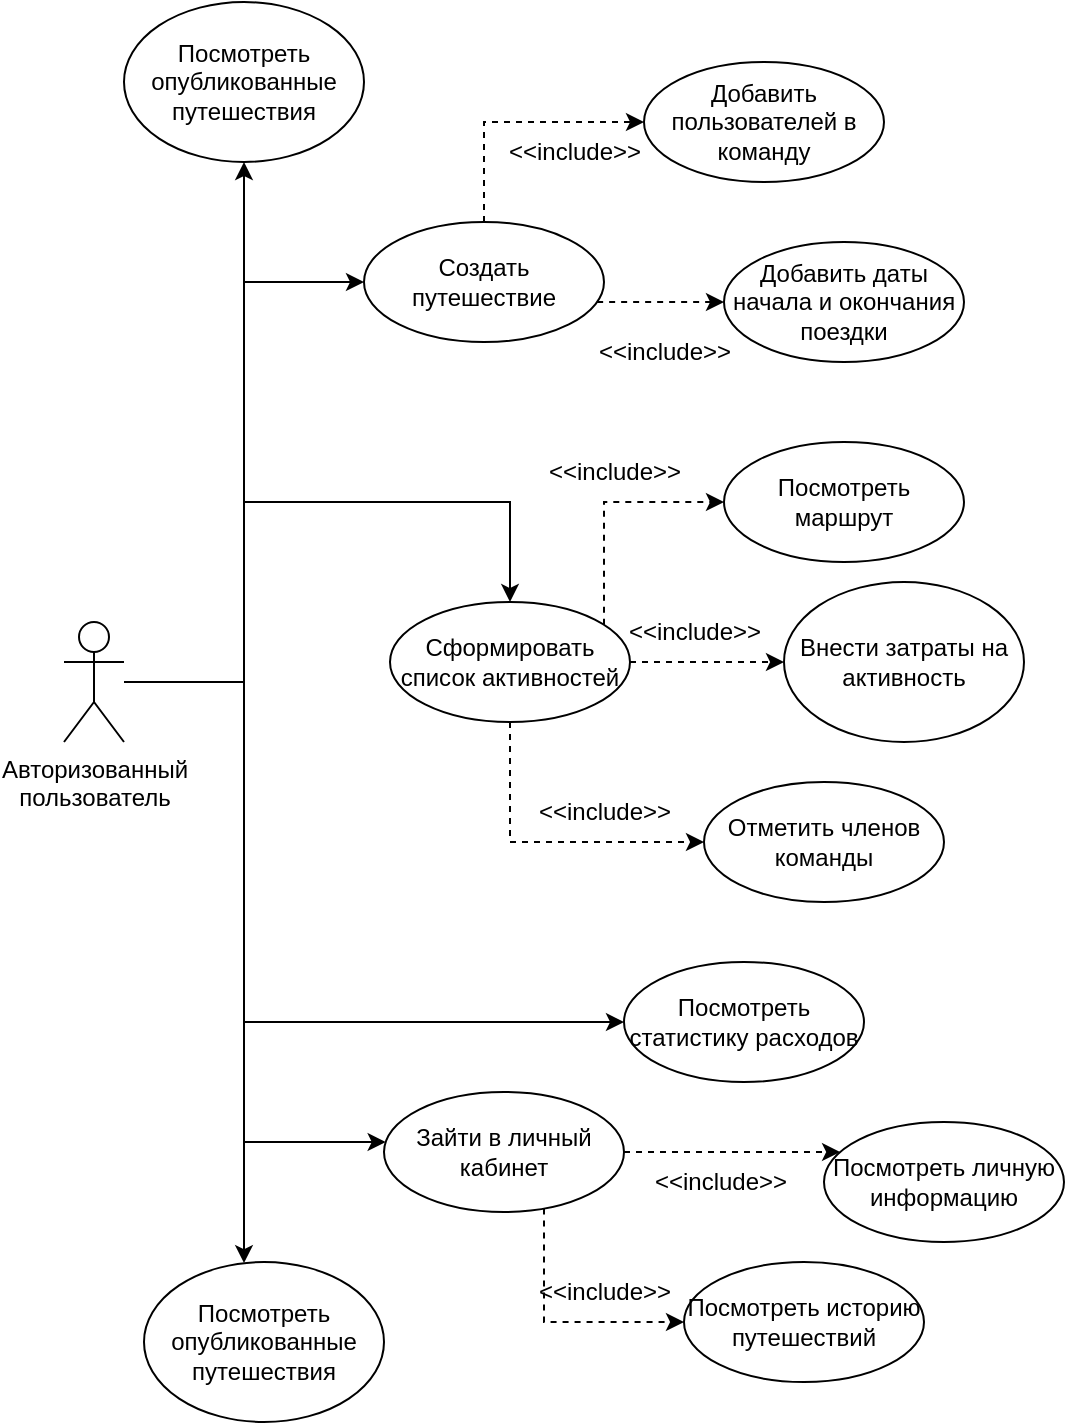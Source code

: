 <mxfile version="23.1.5" type="device">
  <diagram name="Страница — 1" id="QKurY-7QVvYl4Nxj8XBM">
    <mxGraphModel dx="472" dy="835" grid="1" gridSize="10" guides="1" tooltips="1" connect="1" arrows="1" fold="1" page="1" pageScale="1" pageWidth="827" pageHeight="1169" math="0" shadow="0">
      <root>
        <mxCell id="0" />
        <mxCell id="1" parent="0" />
        <mxCell id="iyz1q3-HyyT69oxtzD1N-1" style="rounded=0;orthogonalLoop=1;jettySize=auto;html=1;edgeStyle=orthogonalEdgeStyle;" parent="1" source="iyz1q3-HyyT69oxtzD1N-2" target="iyz1q3-HyyT69oxtzD1N-6" edge="1">
          <mxGeometry relative="1" as="geometry">
            <Array as="points">
              <mxPoint x="220" y="520" />
              <mxPoint x="220" y="320" />
            </Array>
          </mxGeometry>
        </mxCell>
        <mxCell id="iyz1q3-HyyT69oxtzD1N-16" style="edgeStyle=orthogonalEdgeStyle;rounded=0;orthogonalLoop=1;jettySize=auto;html=1;" parent="1" source="iyz1q3-HyyT69oxtzD1N-2" target="iyz1q3-HyyT69oxtzD1N-15" edge="1">
          <mxGeometry relative="1" as="geometry">
            <Array as="points">
              <mxPoint x="220" y="520" />
              <mxPoint x="220" y="750" />
            </Array>
          </mxGeometry>
        </mxCell>
        <mxCell id="gHPXIxpzQXI3vIBYrOUb-2" style="edgeStyle=orthogonalEdgeStyle;rounded=0;orthogonalLoop=1;jettySize=auto;html=1;" edge="1" parent="1" source="iyz1q3-HyyT69oxtzD1N-2" target="gHPXIxpzQXI3vIBYrOUb-1">
          <mxGeometry relative="1" as="geometry">
            <Array as="points">
              <mxPoint x="220" y="520" />
            </Array>
          </mxGeometry>
        </mxCell>
        <mxCell id="iyz1q3-HyyT69oxtzD1N-2" value="Авторизованный&lt;br&gt;пользователь" style="shape=umlActor;verticalLabelPosition=bottom;verticalAlign=top;html=1;outlineConnect=0;" parent="1" vertex="1">
          <mxGeometry x="130" y="490" width="30" height="60" as="geometry" />
        </mxCell>
        <mxCell id="iyz1q3-HyyT69oxtzD1N-4" value="Посмотреть опубликованные путешествия" style="ellipse;whiteSpace=wrap;html=1;" parent="1" vertex="1">
          <mxGeometry x="170" y="810" width="120" height="80" as="geometry" />
        </mxCell>
        <mxCell id="iyz1q3-HyyT69oxtzD1N-23" style="edgeStyle=orthogonalEdgeStyle;rounded=0;orthogonalLoop=1;jettySize=auto;html=1;dashed=1;" parent="1" source="iyz1q3-HyyT69oxtzD1N-5" target="iyz1q3-HyyT69oxtzD1N-21" edge="1">
          <mxGeometry relative="1" as="geometry" />
        </mxCell>
        <mxCell id="iyz1q3-HyyT69oxtzD1N-24" style="edgeStyle=orthogonalEdgeStyle;rounded=0;orthogonalLoop=1;jettySize=auto;html=1;dashed=1;" parent="1" source="iyz1q3-HyyT69oxtzD1N-5" target="iyz1q3-HyyT69oxtzD1N-22" edge="1">
          <mxGeometry relative="1" as="geometry">
            <Array as="points">
              <mxPoint x="353" y="600" />
            </Array>
          </mxGeometry>
        </mxCell>
        <mxCell id="iyz1q3-HyyT69oxtzD1N-5" value="Сформировать список активностей" style="ellipse;whiteSpace=wrap;html=1;" parent="1" vertex="1">
          <mxGeometry x="293" y="480" width="120" height="60" as="geometry" />
        </mxCell>
        <mxCell id="iyz1q3-HyyT69oxtzD1N-17" style="edgeStyle=orthogonalEdgeStyle;rounded=0;orthogonalLoop=1;jettySize=auto;html=1;dashed=1;" parent="1" source="iyz1q3-HyyT69oxtzD1N-5" target="iyz1q3-HyyT69oxtzD1N-12" edge="1">
          <mxGeometry relative="1" as="geometry">
            <Array as="points">
              <mxPoint x="400" y="430" />
            </Array>
          </mxGeometry>
        </mxCell>
        <mxCell id="iyz1q3-HyyT69oxtzD1N-18" style="edgeStyle=orthogonalEdgeStyle;rounded=0;orthogonalLoop=1;jettySize=auto;html=1;dashed=1;" parent="1" source="iyz1q3-HyyT69oxtzD1N-6" target="iyz1q3-HyyT69oxtzD1N-11" edge="1">
          <mxGeometry relative="1" as="geometry">
            <Array as="points">
              <mxPoint x="340" y="240" />
            </Array>
          </mxGeometry>
        </mxCell>
        <mxCell id="iyz1q3-HyyT69oxtzD1N-19" style="edgeStyle=orthogonalEdgeStyle;rounded=0;orthogonalLoop=1;jettySize=auto;html=1;dashed=1;" parent="1" source="iyz1q3-HyyT69oxtzD1N-6" target="iyz1q3-HyyT69oxtzD1N-10" edge="1">
          <mxGeometry relative="1" as="geometry">
            <Array as="points">
              <mxPoint x="450" y="330" />
              <mxPoint x="450" y="330" />
            </Array>
          </mxGeometry>
        </mxCell>
        <mxCell id="iyz1q3-HyyT69oxtzD1N-6" value="Создать путешествие" style="ellipse;whiteSpace=wrap;html=1;" parent="1" vertex="1">
          <mxGeometry x="280" y="290" width="120" height="60" as="geometry" />
        </mxCell>
        <mxCell id="iyz1q3-HyyT69oxtzD1N-7" style="rounded=0;orthogonalLoop=1;jettySize=auto;html=1;edgeStyle=orthogonalEdgeStyle;" parent="1" source="iyz1q3-HyyT69oxtzD1N-2" target="iyz1q3-HyyT69oxtzD1N-5" edge="1">
          <mxGeometry relative="1" as="geometry">
            <mxPoint x="170" y="520" as="sourcePoint" />
            <mxPoint x="310" y="431" as="targetPoint" />
            <Array as="points">
              <mxPoint x="220" y="520" />
              <mxPoint x="220" y="430" />
              <mxPoint x="353" y="430" />
            </Array>
          </mxGeometry>
        </mxCell>
        <mxCell id="iyz1q3-HyyT69oxtzD1N-9" style="rounded=0;orthogonalLoop=1;jettySize=auto;html=1;edgeStyle=orthogonalEdgeStyle;" parent="1" source="iyz1q3-HyyT69oxtzD1N-2" target="iyz1q3-HyyT69oxtzD1N-4" edge="1">
          <mxGeometry relative="1" as="geometry">
            <mxPoint x="170" y="532" as="sourcePoint" />
            <mxPoint x="292" y="551" as="targetPoint" />
            <Array as="points">
              <mxPoint x="220" y="520" />
            </Array>
          </mxGeometry>
        </mxCell>
        <mxCell id="iyz1q3-HyyT69oxtzD1N-10" value="Добавить даты начала и окончания поездки" style="ellipse;whiteSpace=wrap;html=1;" parent="1" vertex="1">
          <mxGeometry x="460" y="300" width="120" height="60" as="geometry" />
        </mxCell>
        <mxCell id="iyz1q3-HyyT69oxtzD1N-11" value="Добавить пользователей в команду" style="ellipse;whiteSpace=wrap;html=1;" parent="1" vertex="1">
          <mxGeometry x="420" y="210" width="120" height="60" as="geometry" />
        </mxCell>
        <mxCell id="iyz1q3-HyyT69oxtzD1N-12" value="Посмотреть маршрут" style="ellipse;whiteSpace=wrap;html=1;" parent="1" vertex="1">
          <mxGeometry x="460" y="400" width="120" height="60" as="geometry" />
        </mxCell>
        <mxCell id="iyz1q3-HyyT69oxtzD1N-26" value="" style="edgeStyle=orthogonalEdgeStyle;rounded=0;orthogonalLoop=1;jettySize=auto;html=1;dashed=1;" parent="1" source="iyz1q3-HyyT69oxtzD1N-15" target="iyz1q3-HyyT69oxtzD1N-25" edge="1">
          <mxGeometry relative="1" as="geometry">
            <Array as="points">
              <mxPoint x="370" y="840" />
            </Array>
          </mxGeometry>
        </mxCell>
        <mxCell id="iyz1q3-HyyT69oxtzD1N-30" value="" style="edgeStyle=orthogonalEdgeStyle;rounded=0;orthogonalLoop=1;jettySize=auto;html=1;" parent="1" source="iyz1q3-HyyT69oxtzD1N-2" target="iyz1q3-HyyT69oxtzD1N-27" edge="1">
          <mxGeometry relative="1" as="geometry">
            <Array as="points">
              <mxPoint x="220" y="520" />
              <mxPoint x="220" y="690" />
            </Array>
          </mxGeometry>
        </mxCell>
        <mxCell id="iyz1q3-HyyT69oxtzD1N-33" value="" style="edgeStyle=orthogonalEdgeStyle;rounded=0;orthogonalLoop=1;jettySize=auto;html=1;dashed=1;" parent="1" source="iyz1q3-HyyT69oxtzD1N-15" target="iyz1q3-HyyT69oxtzD1N-32" edge="1">
          <mxGeometry relative="1" as="geometry">
            <Array as="points">
              <mxPoint x="370" y="770" />
            </Array>
          </mxGeometry>
        </mxCell>
        <mxCell id="iyz1q3-HyyT69oxtzD1N-15" value="Зайти в личный кабинет" style="ellipse;whiteSpace=wrap;html=1;" parent="1" vertex="1">
          <mxGeometry x="290" y="725" width="120" height="60" as="geometry" />
        </mxCell>
        <mxCell id="iyz1q3-HyyT69oxtzD1N-21" value="Внести затраты на активность" style="ellipse;whiteSpace=wrap;html=1;" parent="1" vertex="1">
          <mxGeometry x="490" y="470" width="120" height="80" as="geometry" />
        </mxCell>
        <mxCell id="iyz1q3-HyyT69oxtzD1N-22" value="Отметить членов команды" style="ellipse;whiteSpace=wrap;html=1;" parent="1" vertex="1">
          <mxGeometry x="450" y="570" width="120" height="60" as="geometry" />
        </mxCell>
        <mxCell id="iyz1q3-HyyT69oxtzD1N-25" value="Посмотреть историю путешествий" style="ellipse;whiteSpace=wrap;html=1;" parent="1" vertex="1">
          <mxGeometry x="440" y="810" width="120" height="60" as="geometry" />
        </mxCell>
        <mxCell id="iyz1q3-HyyT69oxtzD1N-27" value="Посмотреть статистику расходов" style="ellipse;whiteSpace=wrap;html=1;" parent="1" vertex="1">
          <mxGeometry x="410" y="660" width="120" height="60" as="geometry" />
        </mxCell>
        <mxCell id="iyz1q3-HyyT69oxtzD1N-32" value="Посмотреть личную информацию" style="ellipse;whiteSpace=wrap;html=1;" parent="1" vertex="1">
          <mxGeometry x="510" y="740" width="120" height="60" as="geometry" />
        </mxCell>
        <mxCell id="iyz1q3-HyyT69oxtzD1N-38" value="&amp;lt;&amp;lt;include&amp;gt;&amp;gt;" style="text;html=1;align=center;verticalAlign=middle;resizable=0;points=[];autosize=1;strokeColor=none;fillColor=none;" parent="1" vertex="1">
          <mxGeometry x="355" y="810" width="90" height="30" as="geometry" />
        </mxCell>
        <mxCell id="iyz1q3-HyyT69oxtzD1N-39" value="&amp;lt;&amp;lt;include&amp;gt;&amp;gt;" style="text;html=1;align=center;verticalAlign=middle;resizable=0;points=[];autosize=1;strokeColor=none;fillColor=none;" parent="1" vertex="1">
          <mxGeometry x="413" y="755" width="90" height="30" as="geometry" />
        </mxCell>
        <mxCell id="iyz1q3-HyyT69oxtzD1N-41" value="&amp;lt;&amp;lt;include&amp;gt;&amp;gt;" style="text;html=1;align=center;verticalAlign=middle;resizable=0;points=[];autosize=1;strokeColor=none;fillColor=none;" parent="1" vertex="1">
          <mxGeometry x="355" y="570" width="90" height="30" as="geometry" />
        </mxCell>
        <mxCell id="iyz1q3-HyyT69oxtzD1N-42" value="&amp;lt;&amp;lt;include&amp;gt;&amp;gt;" style="text;html=1;align=center;verticalAlign=middle;resizable=0;points=[];autosize=1;strokeColor=none;fillColor=none;" parent="1" vertex="1">
          <mxGeometry x="400" y="480" width="90" height="30" as="geometry" />
        </mxCell>
        <mxCell id="iyz1q3-HyyT69oxtzD1N-43" value="&amp;lt;&amp;lt;include&amp;gt;&amp;gt;" style="text;html=1;align=center;verticalAlign=middle;resizable=0;points=[];autosize=1;strokeColor=none;fillColor=none;" parent="1" vertex="1">
          <mxGeometry x="385" y="340" width="90" height="30" as="geometry" />
        </mxCell>
        <mxCell id="iyz1q3-HyyT69oxtzD1N-44" value="&amp;lt;&amp;lt;include&amp;gt;&amp;gt;" style="text;html=1;align=center;verticalAlign=middle;resizable=0;points=[];autosize=1;strokeColor=none;fillColor=none;" parent="1" vertex="1">
          <mxGeometry x="340" y="240" width="90" height="30" as="geometry" />
        </mxCell>
        <mxCell id="iyz1q3-HyyT69oxtzD1N-45" value="&amp;lt;&amp;lt;include&amp;gt;&amp;gt;" style="text;html=1;align=center;verticalAlign=middle;resizable=0;points=[];autosize=1;strokeColor=none;fillColor=none;" parent="1" vertex="1">
          <mxGeometry x="360" y="400" width="90" height="30" as="geometry" />
        </mxCell>
        <mxCell id="gHPXIxpzQXI3vIBYrOUb-1" value="Посмотреть опубликованные путешествия" style="ellipse;whiteSpace=wrap;html=1;" vertex="1" parent="1">
          <mxGeometry x="160" y="180" width="120" height="80" as="geometry" />
        </mxCell>
      </root>
    </mxGraphModel>
  </diagram>
</mxfile>
